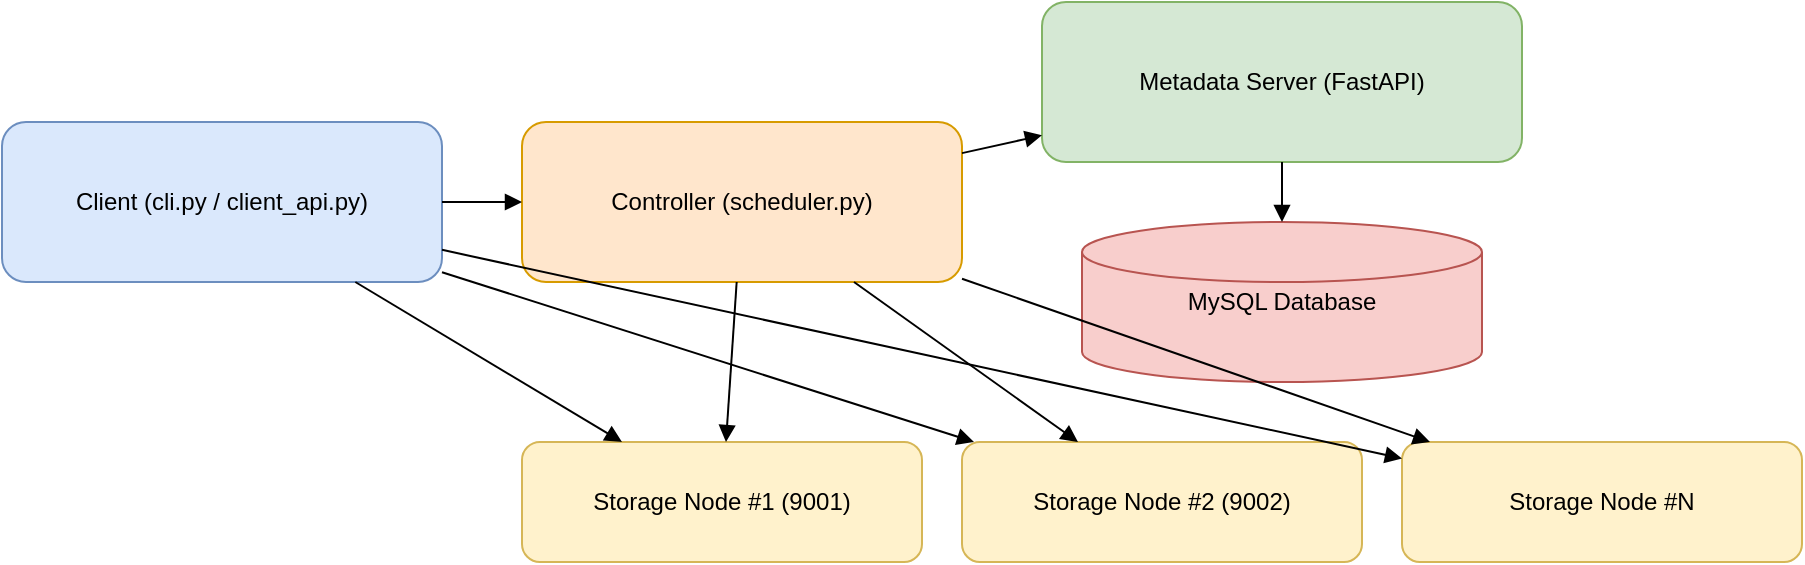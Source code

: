 <mxfile>
  <diagram id="distributed_fs" name="Architecture">
    <mxGraphModel dx="1422" dy="794" grid="1" gridSize="10" guides="1" tooltips="1" connect="1" arrows="1" fold="1" page="1" pageScale="1" pageWidth="827" pageHeight="1169" math="0" shadow="0">
      <root>
        <mxCell id="0"/>
        <mxCell id="1" parent="0"/>
        
        <!-- Client -->
        <mxCell id="2" value="Client (cli.py / client_api.py)" style="rounded=1;whiteSpace=wrap;html=1;fillColor=#dae8fc;strokeColor=#6c8ebf;" vertex="1" parent="1">
          <mxGeometry x="60" y="120" width="220" height="80" as="geometry"/>
        </mxCell>

        <!-- Controller -->
        <mxCell id="3" value="Controller (scheduler.py)" style="rounded=1;whiteSpace=wrap;html=1;fillColor=#ffe6cc;strokeColor=#d79b00;" vertex="1" parent="1">
          <mxGeometry x="320" y="120" width="220" height="80" as="geometry"/>
        </mxCell>

        <!-- Metadata Server -->
        <mxCell id="4" value="Metadata Server (FastAPI)" style="rounded=1;whiteSpace=wrap;html=1;fillColor=#d5e8d4;strokeColor=#82b366;" vertex="1" parent="1">
          <mxGeometry x="580" y="60" width="240" height="80" as="geometry"/>
        </mxCell>
        
        <!-- Database -->
        <mxCell id="5" value="MySQL Database" style="shape=cylinder3;whiteSpace=wrap;html=1;fillColor=#f8cecc;strokeColor=#b85450;" vertex="1" parent="1">
          <mxGeometry x="600" y="170" width="200" height="80" as="geometry"/>
        </mxCell>
        
        <!-- Storage Nodes -->
        <mxCell id="6" value="Storage Node #1 (9001)" style="rounded=1;whiteSpace=wrap;html=1;fillColor=#fff2cc;strokeColor=#d6b656;" vertex="1" parent="1">
          <mxGeometry x="320" y="280" width="200" height="60" as="geometry"/>
        </mxCell>
        
        <mxCell id="7" value="Storage Node #2 (9002)" style="rounded=1;whiteSpace=wrap;html=1;fillColor=#fff2cc;strokeColor=#d6b656;" vertex="1" parent="1">
          <mxGeometry x="540" y="280" width="200" height="60" as="geometry"/>
        </mxCell>
        
        <mxCell id="8" value="Storage Node #N" style="rounded=1;whiteSpace=wrap;html=1;fillColor=#fff2cc;strokeColor=#d6b656;" vertex="1" parent="1">
          <mxGeometry x="760" y="280" width="200" height="60" as="geometry"/>
        </mxCell>

        <!-- Arrows -->
        <mxCell id="10" style="endArrow=block;html=1;strokeColor=#000000;" edge="1" parent="1" source="2" target="3">
          <mxGeometry relative="1" as="geometry"/>
        </mxCell>
        <mxCell id="11" style="endArrow=block;html=1;strokeColor=#000000;" edge="1" parent="1" source="3" target="4">
          <mxGeometry relative="1" as="geometry"/>
        </mxCell>
        <mxCell id="12" style="endArrow=block;html=1;strokeColor=#000000;" edge="1" parent="1" source="4" target="5">
          <mxGeometry relative="1" as="geometry"/>
        </mxCell>
        <mxCell id="13" style="endArrow=block;html=1;strokeColor=#000000;" edge="1" parent="1" source="3" target="6">
          <mxGeometry relative="1" as="geometry"/>
        </mxCell>
        <mxCell id="14" style="endArrow=block;html=1;strokeColor=#000000;" edge="1" parent="1" source="3" target="7">
          <mxGeometry relative="1" as="geometry"/>
        </mxCell>
        <mxCell id="15" style="endArrow=block;html=1;strokeColor=#000000;" edge="1" parent="1" source="3" target="8">
          <mxGeometry relative="1" as="geometry"/>
        </mxCell>
        <mxCell id="16" style="endArrow=block;html=1;strokeColor=#000000;" edge="1" parent="1" source="2" target="6">
          <mxGeometry relative="1" as="geometry"/>
        </mxCell>
        <mxCell id="17" style="endArrow=block;html=1;strokeColor=#000000;" edge="1" parent="1" source="2" target="7">
          <mxGeometry relative="1" as="geometry"/>
        </mxCell>
        <mxCell id="18" style="endArrow=block;html=1;strokeColor=#000000;" edge="1" parent="1" source="2" target="8">
          <mxGeometry relative="1" as="geometry"/>
        </mxCell>
        
      </root>
    </mxGraphModel>
  </diagram>
</mxfile>
